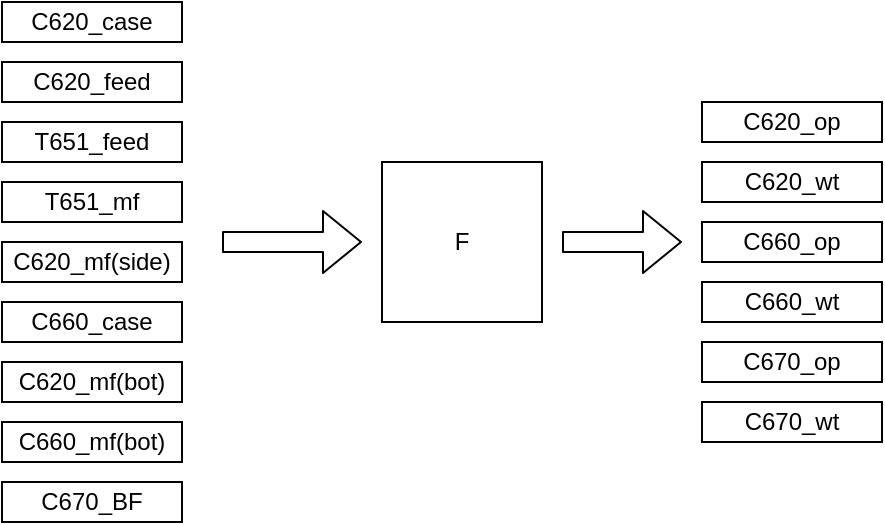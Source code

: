 <mxfile version="14.1.3" type="github"><diagram id="kI-GCqbxUUXafnO-PGiy" name="Page-1"><mxGraphModel dx="1355" dy="774" grid="1" gridSize="10" guides="1" tooltips="1" connect="1" arrows="1" fold="1" page="1" pageScale="1" pageWidth="2339" pageHeight="3300" math="0" shadow="0"><root><mxCell id="0"/><mxCell id="1" parent="0"/><mxCell id="sf-a44HQ7z0GaIfBzAty-4" value="C620_case" style="text;html=1;fillColor=none;align=center;verticalAlign=middle;whiteSpace=wrap;rounded=0;strokeColor=#000000;" vertex="1" parent="1"><mxGeometry x="100" y="40" width="90" height="20" as="geometry"/></mxCell><mxCell id="sf-a44HQ7z0GaIfBzAty-5" value="C620_feed" style="text;html=1;fillColor=none;align=center;verticalAlign=middle;whiteSpace=wrap;rounded=0;strokeColor=#000000;" vertex="1" parent="1"><mxGeometry x="100" y="70" width="90" height="20" as="geometry"/></mxCell><mxCell id="sf-a44HQ7z0GaIfBzAty-6" value="T651_feed" style="text;html=1;fillColor=none;align=center;verticalAlign=middle;whiteSpace=wrap;rounded=0;strokeColor=#000000;" vertex="1" parent="1"><mxGeometry x="100" y="100" width="90" height="20" as="geometry"/></mxCell><mxCell id="sf-a44HQ7z0GaIfBzAty-7" value="T651_mf" style="text;html=1;fillColor=none;align=center;verticalAlign=middle;whiteSpace=wrap;rounded=0;strokeColor=#000000;" vertex="1" parent="1"><mxGeometry x="100" y="130" width="90" height="20" as="geometry"/></mxCell><mxCell id="sf-a44HQ7z0GaIfBzAty-8" value="C620_mf(side)" style="text;html=1;fillColor=none;align=center;verticalAlign=middle;whiteSpace=wrap;rounded=0;strokeColor=#000000;" vertex="1" parent="1"><mxGeometry x="100" y="160" width="90" height="20" as="geometry"/></mxCell><mxCell id="sf-a44HQ7z0GaIfBzAty-10" value="C660_case" style="text;html=1;fillColor=none;align=center;verticalAlign=middle;whiteSpace=wrap;rounded=0;strokeColor=#000000;" vertex="1" parent="1"><mxGeometry x="100" y="190" width="90" height="20" as="geometry"/></mxCell><mxCell id="sf-a44HQ7z0GaIfBzAty-12" value="C670_BF" style="text;html=1;fillColor=none;align=center;verticalAlign=middle;whiteSpace=wrap;rounded=0;strokeColor=#000000;" vertex="1" parent="1"><mxGeometry x="100" y="280" width="90" height="20" as="geometry"/></mxCell><mxCell id="sf-a44HQ7z0GaIfBzAty-14" value="C620_mf(bot)" style="text;html=1;fillColor=none;align=center;verticalAlign=middle;whiteSpace=wrap;rounded=0;strokeColor=#000000;" vertex="1" parent="1"><mxGeometry x="100" y="220" width="90" height="20" as="geometry"/></mxCell><mxCell id="sf-a44HQ7z0GaIfBzAty-15" value="C660_mf(bot)" style="text;html=1;fillColor=none;align=center;verticalAlign=middle;whiteSpace=wrap;rounded=0;strokeColor=#000000;" vertex="1" parent="1"><mxGeometry x="100" y="250" width="90" height="20" as="geometry"/></mxCell><mxCell id="sf-a44HQ7z0GaIfBzAty-16" value="F" style="whiteSpace=wrap;html=1;aspect=fixed;strokeColor=#000000;" vertex="1" parent="1"><mxGeometry x="290" y="120" width="80" height="80" as="geometry"/></mxCell><mxCell id="sf-a44HQ7z0GaIfBzAty-17" value="" style="shape=flexArrow;endArrow=classic;html=1;" edge="1" parent="1"><mxGeometry width="50" height="50" relative="1" as="geometry"><mxPoint x="210" y="160" as="sourcePoint"/><mxPoint x="280" y="160" as="targetPoint"/></mxGeometry></mxCell><mxCell id="sf-a44HQ7z0GaIfBzAty-21" value="C620_op" style="text;html=1;fillColor=none;align=center;verticalAlign=middle;whiteSpace=wrap;rounded=0;strokeColor=#000000;" vertex="1" parent="1"><mxGeometry x="450" y="90" width="90" height="20" as="geometry"/></mxCell><mxCell id="sf-a44HQ7z0GaIfBzAty-22" value="C620_wt" style="text;html=1;fillColor=none;align=center;verticalAlign=middle;whiteSpace=wrap;rounded=0;strokeColor=#000000;" vertex="1" parent="1"><mxGeometry x="450" y="120" width="90" height="20" as="geometry"/></mxCell><mxCell id="sf-a44HQ7z0GaIfBzAty-23" value="C660_op" style="text;html=1;fillColor=none;align=center;verticalAlign=middle;whiteSpace=wrap;rounded=0;strokeColor=#000000;" vertex="1" parent="1"><mxGeometry x="450" y="150" width="90" height="20" as="geometry"/></mxCell><mxCell id="sf-a44HQ7z0GaIfBzAty-24" value="C660_wt" style="text;html=1;fillColor=none;align=center;verticalAlign=middle;whiteSpace=wrap;rounded=0;strokeColor=#000000;" vertex="1" parent="1"><mxGeometry x="450" y="180" width="90" height="20" as="geometry"/></mxCell><mxCell id="sf-a44HQ7z0GaIfBzAty-25" value="C670_op" style="text;html=1;fillColor=none;align=center;verticalAlign=middle;whiteSpace=wrap;rounded=0;strokeColor=#000000;" vertex="1" parent="1"><mxGeometry x="450" y="210" width="90" height="20" as="geometry"/></mxCell><mxCell id="sf-a44HQ7z0GaIfBzAty-26" value="C670_wt" style="text;html=1;fillColor=none;align=center;verticalAlign=middle;whiteSpace=wrap;rounded=0;strokeColor=#000000;" vertex="1" parent="1"><mxGeometry x="450" y="240" width="90" height="20" as="geometry"/></mxCell><mxCell id="sf-a44HQ7z0GaIfBzAty-28" value="" style="shape=flexArrow;endArrow=classic;html=1;" edge="1" parent="1"><mxGeometry width="50" height="50" relative="1" as="geometry"><mxPoint x="380" y="160" as="sourcePoint"/><mxPoint x="440" y="160" as="targetPoint"/></mxGeometry></mxCell></root></mxGraphModel></diagram></mxfile>